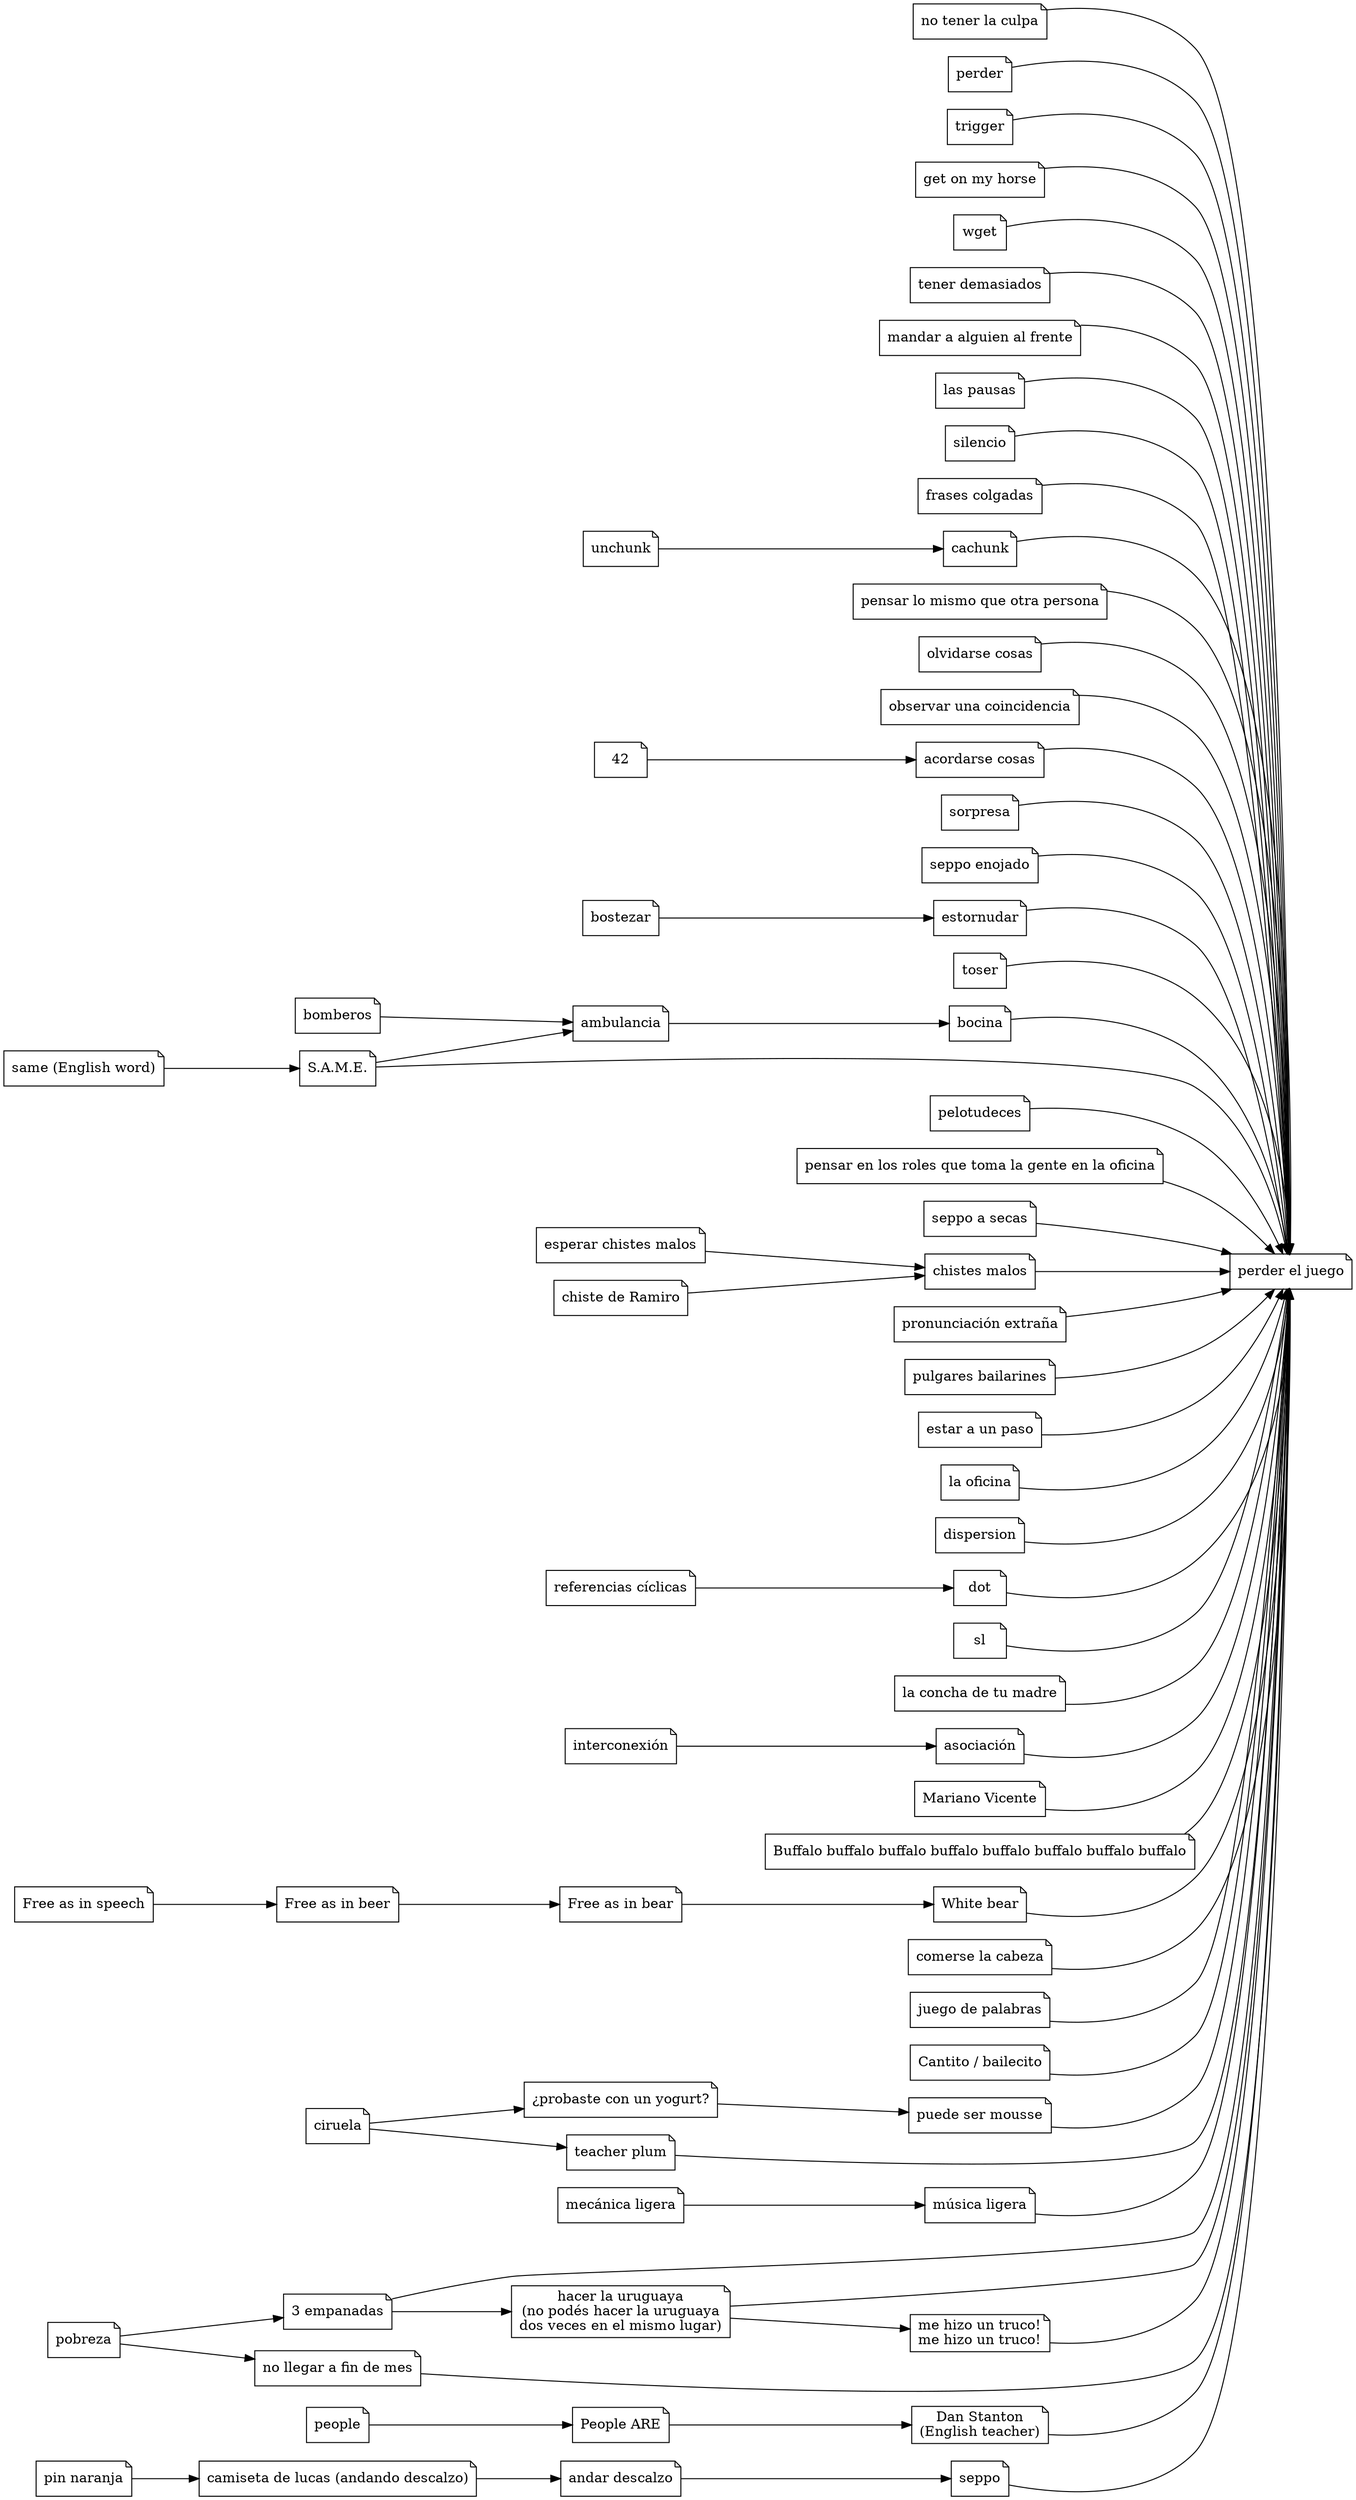 digraph
{
    rankdir="LR"
    node [shape="note"]

    pej [label="perder el juego"]
    "no tener la culpa"
    "perder"
    "trigger"
    "get on my horse"
    "wget"
    "tener demasiados"
    "mandar a alguien al frente"
    "las pausas"
    "silencio"
    "frases colgadas"
    "cachunk"
    "pensar lo mismo que otra persona"
    "olvidarse cosas"
    "observar una coincidencia"
    "acordarse cosas"
    "sorpresa"
    "seppo enojado"
    "estornudar"
    "toser"
    "bocina"
    "pelotudeces"
    roles [label="pensar en los roles que toma la gente en la oficina"]
    "seppo a secas"
    "bostezar"
    "chistes malos"
    pe [label="pronunciación extraña"]
    "pulgares bailarines"
    "estar a un paso"
    "la oficina"
    "dispersion"
    "ambulancia"
    "esperar chistes malos"
    "chiste de Ramiro"
    "unchunk"
    "andar descalzo"
    "pin naranja"
    dot
    sl
    rc [label="referencias cíclicas"]
    camiseta [label="camiseta de lucas (andando descalzo)"]
    lcdtm [label="la concha de tu madre"]
    bomberos
    int [label="interconexión"]
    asoc [label="asociación"]
    mv [label="Mariano Vicente"]
    buffalo [label="Buffalo buffalo buffalo buffalo buffalo buffalo buffalo buffalo"]
    fais [label="Free as in speech"]
    faib [label="Free as in beer"]
    faibe [label="Free as in bear"]
    wb [label="White bear"]
    comecoco [label="comerse la cabeza"]
    palabras [label="juego de palabras"]
    cantito [label="Cantito / bailecito"]
    same_english [label="same (English word)"]
    same_acronym [label="S.A.M.E."]
    yogurt [label="¿probaste con un yogurt?"]
    mousse [label="puede ser mousse"]
    teacher_plum [label="teacher plum"]
    meli [label="mecánica ligera"]
    muli [label="música ligera"]
    pobreza [label="pobreza"]
    emp3 [label="3 empanadas"]
    nomes [label="no llegar a fin de mes"]
    uruguaya [label="hacer la uruguaya\n(no podés hacer la uruguaya\ndos veces en el mismo lugar)"]
    truco [label="me hizo un truco!\nme hizo un truco!"]
    people
    people_are [label="People ARE"]
    dan_stanton [label="Dan Stanton\n(English teacher)"]

    "perder"                            -> pej
    "no tener la culpa"                 -> pej
    "trigger"                           -> pej
    "get on my horse"                   -> pej
    "wget"                              -> pej
    "tener demasiados"                  -> pej
    "mandar a alguien al frente"        -> pej
    "las pausas"                        -> pej
    "silencio"                          -> pej
    "frases colgadas"                   -> pej
    "cachunk"                           -> pej
    "pensar lo mismo que otra persona"  -> pej
    "olvidarse cosas"                   -> pej
    "observar una coincidencia"         -> pej
    "acordarse cosas"                   -> pej
    "sorpresa"                          -> pej
    "seppo enojado"                     -> pej
    "estornudar"                        -> pej
    "toser"                             -> pej
    "bocina"                            -> pej
    "pelotudeces"                       -> pej
    roles -> pej
    "seppo a secas"                     -> pej
    "chistes malos"                     -> pej
    pe                                  -> pej
    "pulgares bailarines"               -> pej
    "estar a un paso"                   -> pej
    "la oficina"                        -> pej
    "dispersion"                        -> pej
    "seppo"                             -> pej
    lcdtm                               -> pej
    asoc                                -> pej
    mv                                  -> pej
    dot                                 -> pej
    sl                                  -> pej
    buffalo                             -> pej
    comecoco                            -> pej
    palabras                            -> pej

    bomberos -> "ambulancia" -> "bocina"
    "esperar chistes malos" -> "chistes malos"
    "chiste de Ramiro" -> "chistes malos"
    "unchunk" -> "cachunk"
    "andar descalzo" -> "seppo"
    "pin naranja" -> camiseta -> "andar descalzo"
    int -> asoc
    "bostezar" -> estornudar
    42 -> "acordarse cosas"
    rc -> dot
    fais -> faib -> faibe -> wb         -> pej
    cantito                             -> pej
    same_english -> same_acronym        -> pej
    same_acronym -> ambulancia
    ciruela -> yogurt -> mousse         -> pej
    ciruela -> teacher_plum             -> pej
    meli -> muli                        -> pej
    pobreza -> emp3                     -> pej
    pobreza -> nomes                    -> pej
    emp3 -> uruguaya                    -> pej
    uruguaya -> truco                   -> pej
    people -> people_are -> dan_stanton -> pej
}
